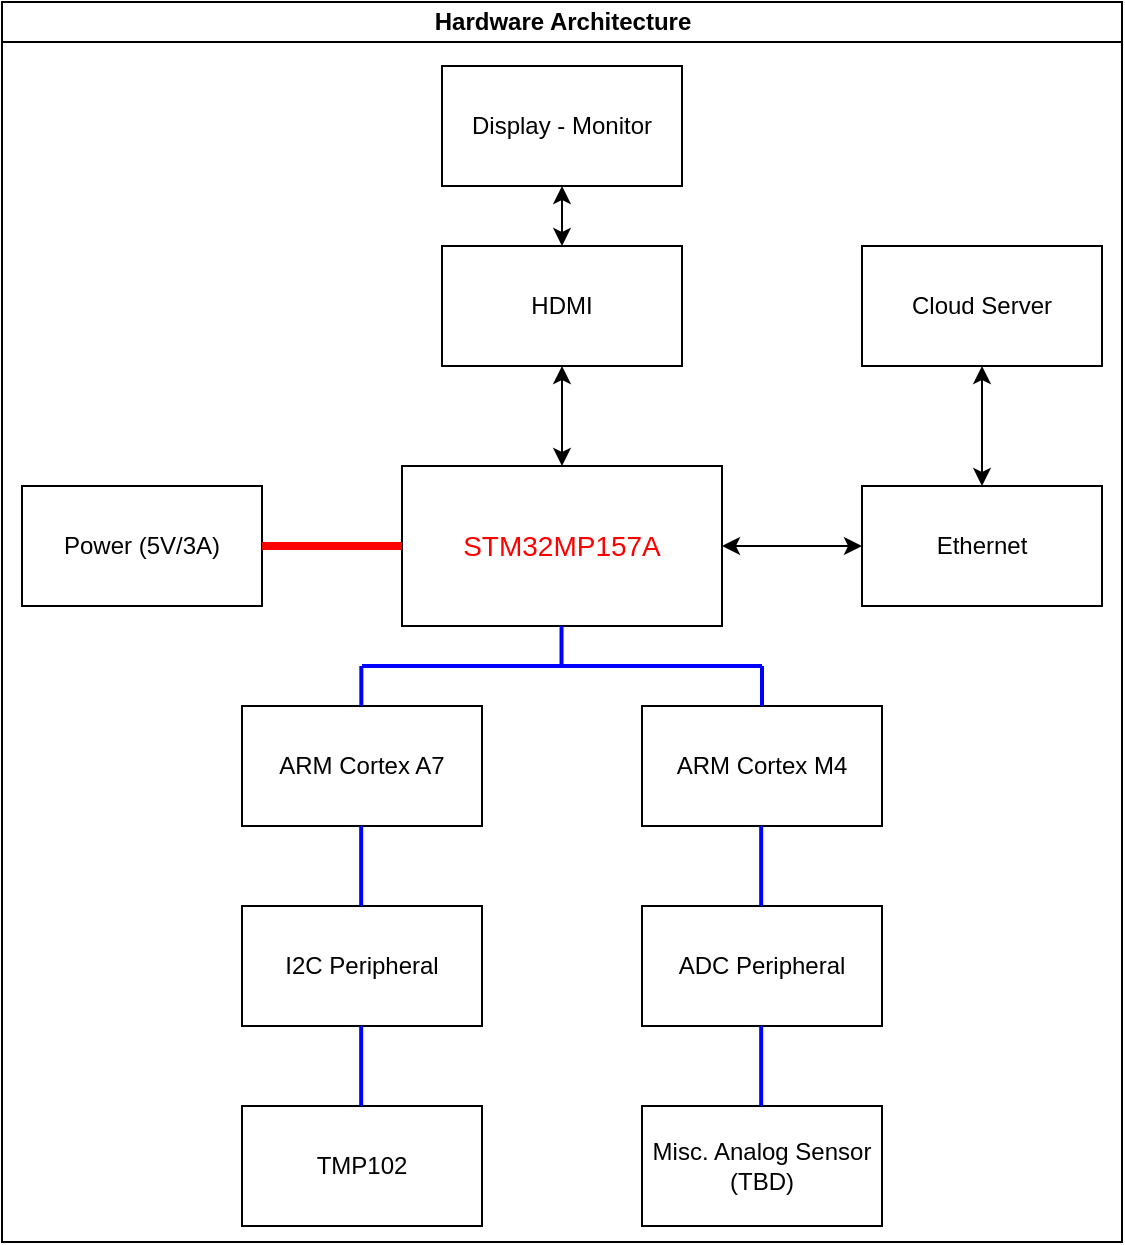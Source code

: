 <mxfile version="12.9.6" type="device"><diagram id="prtHgNgQTEPvFCAcTncT" name="Page-1"><mxGraphModel dx="1038" dy="575" grid="1" gridSize="10" guides="1" tooltips="1" connect="1" arrows="1" fold="1" page="1" pageScale="1" pageWidth="827" pageHeight="1169" math="0" shadow="0"><root><mxCell id="0"/><mxCell id="1" parent="0"/><mxCell id="dNxyNK7c78bLwvsdeMH5-11" value="Hardware Architecture" style="swimlane;html=1;startSize=20;horizontal=1;containerType=tree;glass=0;" parent="1" vertex="1"><mxGeometry x="40" y="70" width="560" height="620" as="geometry"/></mxCell><mxCell id="kJPpNGZvePbsYdzMgret-2" value="&lt;font style=&quot;font-size: 14px&quot; color=&quot;#FF0000&quot;&gt;STM32MP157A&lt;/font&gt;" style="rounded=0;whiteSpace=wrap;html=1;" vertex="1" parent="dNxyNK7c78bLwvsdeMH5-11"><mxGeometry x="200" y="232" width="160" height="80" as="geometry"/></mxCell><mxCell id="kJPpNGZvePbsYdzMgret-3" value="ARM Cortex A7" style="rounded=0;whiteSpace=wrap;html=1;" vertex="1" parent="dNxyNK7c78bLwvsdeMH5-11"><mxGeometry x="120" y="352" width="120" height="60" as="geometry"/></mxCell><mxCell id="kJPpNGZvePbsYdzMgret-4" value="ARM Cortex M4" style="rounded=0;whiteSpace=wrap;html=1;" vertex="1" parent="dNxyNK7c78bLwvsdeMH5-11"><mxGeometry x="320" y="352" width="120" height="60" as="geometry"/></mxCell><mxCell id="kJPpNGZvePbsYdzMgret-5" value="I2C Peripheral" style="rounded=0;whiteSpace=wrap;html=1;" vertex="1" parent="dNxyNK7c78bLwvsdeMH5-11"><mxGeometry x="120" y="452" width="120" height="60" as="geometry"/></mxCell><mxCell id="kJPpNGZvePbsYdzMgret-6" value="ADC Peripheral" style="rounded=0;whiteSpace=wrap;html=1;" vertex="1" parent="dNxyNK7c78bLwvsdeMH5-11"><mxGeometry x="320" y="452" width="120" height="60" as="geometry"/></mxCell><mxCell id="kJPpNGZvePbsYdzMgret-7" value="TMP102" style="rounded=0;whiteSpace=wrap;html=1;" vertex="1" parent="dNxyNK7c78bLwvsdeMH5-11"><mxGeometry x="120" y="552" width="120" height="60" as="geometry"/></mxCell><mxCell id="kJPpNGZvePbsYdzMgret-8" value="Misc. Analog Sensor (TBD)" style="rounded=0;whiteSpace=wrap;html=1;" vertex="1" parent="dNxyNK7c78bLwvsdeMH5-11"><mxGeometry x="320" y="552" width="120" height="60" as="geometry"/></mxCell><mxCell id="kJPpNGZvePbsYdzMgret-9" value="Power (5V/3A)" style="rounded=0;whiteSpace=wrap;html=1;" vertex="1" parent="dNxyNK7c78bLwvsdeMH5-11"><mxGeometry x="10" y="242" width="120" height="60" as="geometry"/></mxCell><mxCell id="kJPpNGZvePbsYdzMgret-10" value="HDMI" style="rounded=0;whiteSpace=wrap;html=1;" vertex="1" parent="dNxyNK7c78bLwvsdeMH5-11"><mxGeometry x="220" y="122" width="120" height="60" as="geometry"/></mxCell><mxCell id="kJPpNGZvePbsYdzMgret-11" value="Display - Monitor" style="rounded=0;whiteSpace=wrap;html=1;" vertex="1" parent="dNxyNK7c78bLwvsdeMH5-11"><mxGeometry x="220" y="32" width="120" height="60" as="geometry"/></mxCell><mxCell id="kJPpNGZvePbsYdzMgret-12" value="Ethernet" style="rounded=0;whiteSpace=wrap;html=1;" vertex="1" parent="dNxyNK7c78bLwvsdeMH5-11"><mxGeometry x="430" y="242" width="120" height="60" as="geometry"/></mxCell><mxCell id="kJPpNGZvePbsYdzMgret-15" value="" style="endArrow=classic;startArrow=classic;html=1;entryX=0.5;entryY=1;entryDx=0;entryDy=0;exitX=0.5;exitY=0;exitDx=0;exitDy=0;" edge="1" parent="dNxyNK7c78bLwvsdeMH5-11" source="kJPpNGZvePbsYdzMgret-10" target="kJPpNGZvePbsYdzMgret-11"><mxGeometry width="50" height="50" relative="1" as="geometry"><mxPoint x="420" y="202" as="sourcePoint"/><mxPoint x="470" y="152" as="targetPoint"/></mxGeometry></mxCell><mxCell id="kJPpNGZvePbsYdzMgret-16" value="" style="endArrow=classic;startArrow=classic;html=1;entryX=0.5;entryY=1;entryDx=0;entryDy=0;" edge="1" parent="dNxyNK7c78bLwvsdeMH5-11" target="kJPpNGZvePbsYdzMgret-10"><mxGeometry width="50" height="50" relative="1" as="geometry"><mxPoint x="280" y="232" as="sourcePoint"/><mxPoint x="279.29" y="282" as="targetPoint"/></mxGeometry></mxCell><mxCell id="kJPpNGZvePbsYdzMgret-17" value="" style="endArrow=classic;startArrow=classic;html=1;entryX=1;entryY=0.5;entryDx=0;entryDy=0;exitX=0;exitY=0.5;exitDx=0;exitDy=0;" edge="1" parent="dNxyNK7c78bLwvsdeMH5-11" source="kJPpNGZvePbsYdzMgret-12" target="kJPpNGZvePbsYdzMgret-2"><mxGeometry width="50" height="50" relative="1" as="geometry"><mxPoint x="439.28" y="372" as="sourcePoint"/><mxPoint x="438.57" y="292" as="targetPoint"/></mxGeometry></mxCell><mxCell id="kJPpNGZvePbsYdzMgret-18" value="" style="endArrow=none;html=1;entryX=0;entryY=0.5;entryDx=0;entryDy=0;exitX=1;exitY=0.5;exitDx=0;exitDy=0;fillColor=#f8cecc;strokeColor=#FF0000;strokeWidth=4;" edge="1" parent="dNxyNK7c78bLwvsdeMH5-11" source="kJPpNGZvePbsYdzMgret-9" target="kJPpNGZvePbsYdzMgret-2"><mxGeometry width="50" height="50" relative="1" as="geometry"><mxPoint x="500" y="502" as="sourcePoint"/><mxPoint x="550" y="452" as="targetPoint"/></mxGeometry></mxCell><mxCell id="kJPpNGZvePbsYdzMgret-21" value="" style="endArrow=none;html=1;strokeColor=#0000FF;strokeWidth=2;" edge="1" parent="dNxyNK7c78bLwvsdeMH5-11" source="kJPpNGZvePbsYdzMgret-4"><mxGeometry width="50" height="50" relative="1" as="geometry"><mxPoint x="510" y="492" as="sourcePoint"/><mxPoint x="380" y="332" as="targetPoint"/></mxGeometry></mxCell><mxCell id="kJPpNGZvePbsYdzMgret-25" value="" style="endArrow=none;html=1;strokeColor=#0000FF;strokeWidth=2;" edge="1" parent="dNxyNK7c78bLwvsdeMH5-11"><mxGeometry width="50" height="50" relative="1" as="geometry"><mxPoint x="179.66" y="352" as="sourcePoint"/><mxPoint x="179.66" y="332" as="targetPoint"/></mxGeometry></mxCell><mxCell id="kJPpNGZvePbsYdzMgret-29" value="" style="endArrow=none;html=1;strokeColor=#0000FF;strokeWidth=2;" edge="1" parent="dNxyNK7c78bLwvsdeMH5-11"><mxGeometry width="50" height="50" relative="1" as="geometry"><mxPoint x="180" y="332" as="sourcePoint"/><mxPoint x="380" y="332" as="targetPoint"/></mxGeometry></mxCell><mxCell id="kJPpNGZvePbsYdzMgret-31" value="" style="endArrow=none;html=1;strokeColor=#0000FF;strokeWidth=2;" edge="1" parent="dNxyNK7c78bLwvsdeMH5-11"><mxGeometry width="50" height="50" relative="1" as="geometry"><mxPoint x="179.58" y="452" as="sourcePoint"/><mxPoint x="179.58" y="412" as="targetPoint"/></mxGeometry></mxCell><mxCell id="kJPpNGZvePbsYdzMgret-34" value="" style="endArrow=none;html=1;strokeColor=#0000FF;strokeWidth=2;" edge="1" parent="dNxyNK7c78bLwvsdeMH5-11"><mxGeometry width="50" height="50" relative="1" as="geometry"><mxPoint x="379.58" y="452" as="sourcePoint"/><mxPoint x="379.58" y="412" as="targetPoint"/></mxGeometry></mxCell><mxCell id="kJPpNGZvePbsYdzMgret-35" value="" style="endArrow=none;html=1;strokeColor=#0000FF;strokeWidth=2;" edge="1" parent="dNxyNK7c78bLwvsdeMH5-11"><mxGeometry width="50" height="50" relative="1" as="geometry"><mxPoint x="179.58" y="552" as="sourcePoint"/><mxPoint x="179.58" y="512" as="targetPoint"/></mxGeometry></mxCell><mxCell id="kJPpNGZvePbsYdzMgret-36" value="" style="endArrow=none;html=1;strokeColor=#0000FF;strokeWidth=2;" edge="1" parent="dNxyNK7c78bLwvsdeMH5-11"><mxGeometry width="50" height="50" relative="1" as="geometry"><mxPoint x="379.58" y="552" as="sourcePoint"/><mxPoint x="379.58" y="512" as="targetPoint"/></mxGeometry></mxCell><mxCell id="kJPpNGZvePbsYdzMgret-38" value="" style="endArrow=none;html=1;strokeColor=#0000FF;strokeWidth=2;" edge="1" parent="dNxyNK7c78bLwvsdeMH5-11"><mxGeometry width="50" height="50" relative="1" as="geometry"><mxPoint x="279.76" y="332" as="sourcePoint"/><mxPoint x="279.76" y="312" as="targetPoint"/></mxGeometry></mxCell><mxCell id="kJPpNGZvePbsYdzMgret-42" value="Cloud Server" style="rounded=0;whiteSpace=wrap;html=1;" vertex="1" parent="dNxyNK7c78bLwvsdeMH5-11"><mxGeometry x="430" y="122" width="120" height="60" as="geometry"/></mxCell><mxCell id="kJPpNGZvePbsYdzMgret-44" value="" style="endArrow=classic;startArrow=classic;html=1;exitX=0.5;exitY=1;exitDx=0;exitDy=0;" edge="1" parent="dNxyNK7c78bLwvsdeMH5-11" source="kJPpNGZvePbsYdzMgret-42" target="kJPpNGZvePbsYdzMgret-12"><mxGeometry width="50" height="50" relative="1" as="geometry"><mxPoint x="730" y="250" as="sourcePoint"/><mxPoint x="660" y="250" as="targetPoint"/></mxGeometry></mxCell></root></mxGraphModel></diagram></mxfile>
